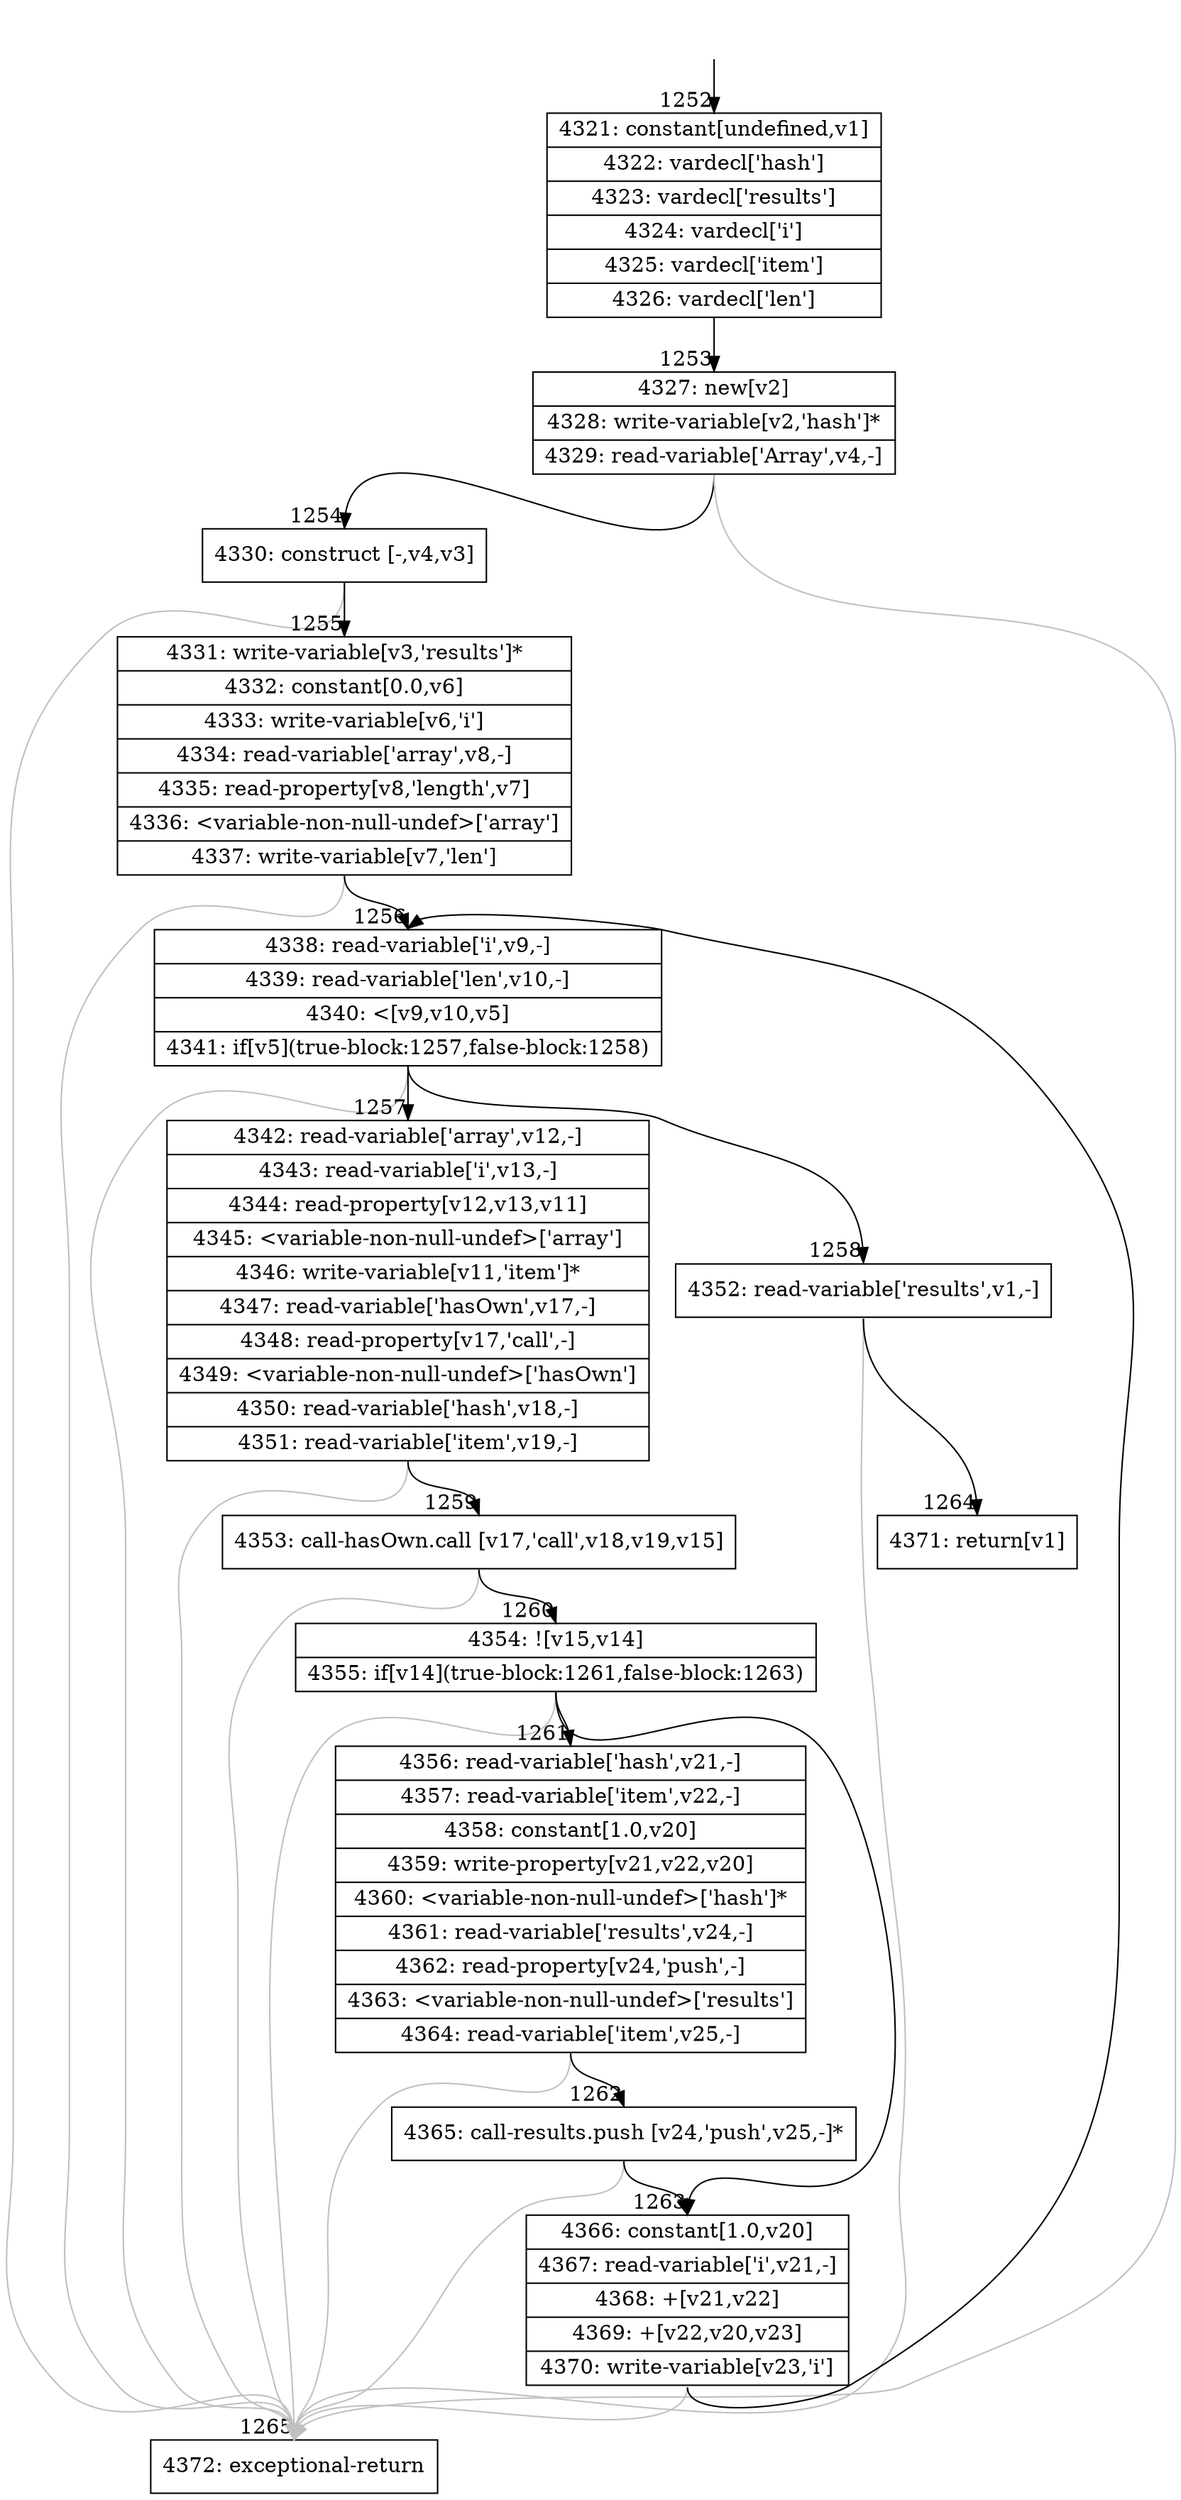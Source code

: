 digraph {
rankdir="TD"
BB_entry69[shape=none,label=""];
BB_entry69 -> BB1252 [tailport=s, headport=n, headlabel="    1252"]
BB1252 [shape=record label="{4321: constant[undefined,v1]|4322: vardecl['hash']|4323: vardecl['results']|4324: vardecl['i']|4325: vardecl['item']|4326: vardecl['len']}" ] 
BB1252 -> BB1253 [tailport=s, headport=n, headlabel="      1253"]
BB1253 [shape=record label="{4327: new[v2]|4328: write-variable[v2,'hash']*|4329: read-variable['Array',v4,-]}" ] 
BB1253 -> BB1254 [tailport=s, headport=n, headlabel="      1254"]
BB1253 -> BB1265 [tailport=s, headport=n, color=gray, headlabel="      1265"]
BB1254 [shape=record label="{4330: construct [-,v4,v3]}" ] 
BB1254 -> BB1255 [tailport=s, headport=n, headlabel="      1255"]
BB1254 -> BB1265 [tailport=s, headport=n, color=gray]
BB1255 [shape=record label="{4331: write-variable[v3,'results']*|4332: constant[0.0,v6]|4333: write-variable[v6,'i']|4334: read-variable['array',v8,-]|4335: read-property[v8,'length',v7]|4336: \<variable-non-null-undef\>['array']|4337: write-variable[v7,'len']}" ] 
BB1255 -> BB1256 [tailport=s, headport=n, headlabel="      1256"]
BB1255 -> BB1265 [tailport=s, headport=n, color=gray]
BB1256 [shape=record label="{4338: read-variable['i',v9,-]|4339: read-variable['len',v10,-]|4340: \<[v9,v10,v5]|4341: if[v5](true-block:1257,false-block:1258)}" ] 
BB1256 -> BB1257 [tailport=s, headport=n, headlabel="      1257"]
BB1256 -> BB1258 [tailport=s, headport=n, headlabel="      1258"]
BB1256 -> BB1265 [tailport=s, headport=n, color=gray]
BB1257 [shape=record label="{4342: read-variable['array',v12,-]|4343: read-variable['i',v13,-]|4344: read-property[v12,v13,v11]|4345: \<variable-non-null-undef\>['array']|4346: write-variable[v11,'item']*|4347: read-variable['hasOwn',v17,-]|4348: read-property[v17,'call',-]|4349: \<variable-non-null-undef\>['hasOwn']|4350: read-variable['hash',v18,-]|4351: read-variable['item',v19,-]}" ] 
BB1257 -> BB1259 [tailport=s, headport=n, headlabel="      1259"]
BB1257 -> BB1265 [tailport=s, headport=n, color=gray]
BB1258 [shape=record label="{4352: read-variable['results',v1,-]}" ] 
BB1258 -> BB1264 [tailport=s, headport=n, headlabel="      1264"]
BB1258 -> BB1265 [tailport=s, headport=n, color=gray]
BB1259 [shape=record label="{4353: call-hasOwn.call [v17,'call',v18,v19,v15]}" ] 
BB1259 -> BB1260 [tailport=s, headport=n, headlabel="      1260"]
BB1259 -> BB1265 [tailport=s, headport=n, color=gray]
BB1260 [shape=record label="{4354: ![v15,v14]|4355: if[v14](true-block:1261,false-block:1263)}" ] 
BB1260 -> BB1261 [tailport=s, headport=n, headlabel="      1261"]
BB1260 -> BB1263 [tailport=s, headport=n, headlabel="      1263"]
BB1260 -> BB1265 [tailport=s, headport=n, color=gray]
BB1261 [shape=record label="{4356: read-variable['hash',v21,-]|4357: read-variable['item',v22,-]|4358: constant[1.0,v20]|4359: write-property[v21,v22,v20]|4360: \<variable-non-null-undef\>['hash']*|4361: read-variable['results',v24,-]|4362: read-property[v24,'push',-]|4363: \<variable-non-null-undef\>['results']|4364: read-variable['item',v25,-]}" ] 
BB1261 -> BB1262 [tailport=s, headport=n, headlabel="      1262"]
BB1261 -> BB1265 [tailport=s, headport=n, color=gray]
BB1262 [shape=record label="{4365: call-results.push [v24,'push',v25,-]*}" ] 
BB1262 -> BB1263 [tailport=s, headport=n]
BB1262 -> BB1265 [tailport=s, headport=n, color=gray]
BB1263 [shape=record label="{4366: constant[1.0,v20]|4367: read-variable['i',v21,-]|4368: +[v21,v22]|4369: +[v22,v20,v23]|4370: write-variable[v23,'i']}" ] 
BB1263 -> BB1256 [tailport=s, headport=n]
BB1263 -> BB1265 [tailport=s, headport=n, color=gray]
BB1264 [shape=record label="{4371: return[v1]}" ] 
BB1265 [shape=record label="{4372: exceptional-return}" ] 
//#$~ 2039
}
